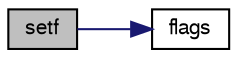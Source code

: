 digraph "setf"
{
  bgcolor="transparent";
  edge [fontname="FreeSans",fontsize="10",labelfontname="FreeSans",labelfontsize="10"];
  node [fontname="FreeSans",fontsize="10",shape=record];
  rankdir="LR";
  Node42721 [label="setf",height=0.2,width=0.4,color="black", fillcolor="grey75", style="filled", fontcolor="black"];
  Node42721 -> Node42722 [color="midnightblue",fontsize="10",style="solid",fontname="FreeSans"];
  Node42722 [label="flags",height=0.2,width=0.4,color="black",URL="$a26226.html#a21506222cf482e3879b28911ba6a683d",tooltip="Return flags of stream. "];
}
